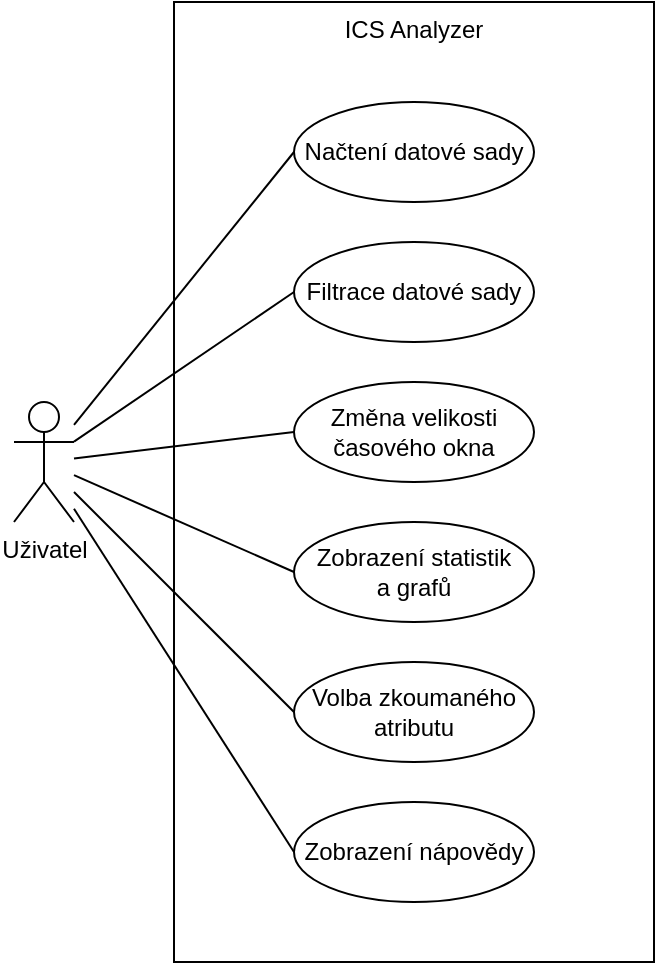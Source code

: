 <mxfile version="17.5.0" type="device"><diagram id="olPqPBqBbNQ2o-mA3pHv" name="Page-1"><mxGraphModel dx="1003" dy="563" grid="1" gridSize="10" guides="1" tooltips="1" connect="1" arrows="1" fold="1" page="1" pageScale="1" pageWidth="583" pageHeight="827" math="0" shadow="0"><root><mxCell id="0"/><mxCell id="1" parent="0"/><mxCell id="Dd02gJ8-M3cZP9N8tnVy-20" value="&lt;div&gt;ICS Analyzer&lt;/div&gt;" style="rounded=0;whiteSpace=wrap;html=1;verticalAlign=top;fillColor=none;" vertex="1" parent="1"><mxGeometry x="120" y="50" width="240" height="480" as="geometry"/></mxCell><mxCell id="Dd02gJ8-M3cZP9N8tnVy-10" style="rounded=0;orthogonalLoop=1;jettySize=auto;html=1;entryX=0;entryY=0.5;entryDx=0;entryDy=0;endArrow=none;endFill=0;" edge="1" parent="1" source="Dd02gJ8-M3cZP9N8tnVy-2" target="Dd02gJ8-M3cZP9N8tnVy-8"><mxGeometry relative="1" as="geometry"/></mxCell><mxCell id="Dd02gJ8-M3cZP9N8tnVy-11" style="edgeStyle=none;rounded=0;orthogonalLoop=1;jettySize=auto;html=1;entryX=0;entryY=0.5;entryDx=0;entryDy=0;endArrow=none;endFill=0;" edge="1" parent="1" source="Dd02gJ8-M3cZP9N8tnVy-2" target="Dd02gJ8-M3cZP9N8tnVy-7"><mxGeometry relative="1" as="geometry"/></mxCell><mxCell id="Dd02gJ8-M3cZP9N8tnVy-12" style="edgeStyle=none;rounded=0;orthogonalLoop=1;jettySize=auto;html=1;entryX=0;entryY=0.5;entryDx=0;entryDy=0;endArrow=none;endFill=0;" edge="1" parent="1" source="Dd02gJ8-M3cZP9N8tnVy-2" target="Dd02gJ8-M3cZP9N8tnVy-6"><mxGeometry relative="1" as="geometry"/></mxCell><mxCell id="Dd02gJ8-M3cZP9N8tnVy-13" style="edgeStyle=none;rounded=0;orthogonalLoop=1;jettySize=auto;html=1;entryX=0;entryY=0.5;entryDx=0;entryDy=0;endArrow=none;endFill=0;" edge="1" parent="1" source="Dd02gJ8-M3cZP9N8tnVy-2" target="Dd02gJ8-M3cZP9N8tnVy-5"><mxGeometry relative="1" as="geometry"/></mxCell><mxCell id="Dd02gJ8-M3cZP9N8tnVy-15" style="edgeStyle=none;rounded=0;orthogonalLoop=1;jettySize=auto;html=1;entryX=0;entryY=0.5;entryDx=0;entryDy=0;endArrow=none;endFill=0;" edge="1" parent="1" source="Dd02gJ8-M3cZP9N8tnVy-2" target="Dd02gJ8-M3cZP9N8tnVy-14"><mxGeometry relative="1" as="geometry"/></mxCell><mxCell id="Dd02gJ8-M3cZP9N8tnVy-18" style="edgeStyle=none;rounded=0;orthogonalLoop=1;jettySize=auto;html=1;entryX=0;entryY=0.5;entryDx=0;entryDy=0;endArrow=none;endFill=0;" edge="1" parent="1" source="Dd02gJ8-M3cZP9N8tnVy-2" target="Dd02gJ8-M3cZP9N8tnVy-17"><mxGeometry relative="1" as="geometry"/></mxCell><mxCell id="Dd02gJ8-M3cZP9N8tnVy-2" value="&lt;div&gt;Uživatel&lt;/div&gt;" style="shape=umlActor;verticalLabelPosition=bottom;verticalAlign=top;html=1;outlineConnect=0;" vertex="1" parent="1"><mxGeometry x="40" y="250" width="30" height="60" as="geometry"/></mxCell><mxCell id="Dd02gJ8-M3cZP9N8tnVy-5" value="Načtení datové sady" style="ellipse;whiteSpace=wrap;html=1;" vertex="1" parent="1"><mxGeometry x="180" y="100" width="120" height="50" as="geometry"/></mxCell><mxCell id="Dd02gJ8-M3cZP9N8tnVy-6" value="Filtrace datové sady" style="ellipse;whiteSpace=wrap;html=1;" vertex="1" parent="1"><mxGeometry x="180" y="170" width="120" height="50" as="geometry"/></mxCell><mxCell id="Dd02gJ8-M3cZP9N8tnVy-7" value="&lt;div&gt;Změna velikosti&lt;/div&gt;&lt;div&gt;časového okna&lt;br&gt;&lt;/div&gt;" style="ellipse;whiteSpace=wrap;html=1;" vertex="1" parent="1"><mxGeometry x="180" y="240" width="120" height="50" as="geometry"/></mxCell><mxCell id="Dd02gJ8-M3cZP9N8tnVy-8" value="&lt;div&gt;Zobrazení nápovědy&lt;/div&gt;" style="ellipse;whiteSpace=wrap;html=1;" vertex="1" parent="1"><mxGeometry x="180" y="450" width="120" height="50" as="geometry"/></mxCell><mxCell id="Dd02gJ8-M3cZP9N8tnVy-14" value="&lt;div&gt;Zobrazení statistik&lt;/div&gt;&lt;div&gt;a grafů&lt;br&gt;&lt;/div&gt;" style="ellipse;whiteSpace=wrap;html=1;" vertex="1" parent="1"><mxGeometry x="180" y="310" width="120" height="50" as="geometry"/></mxCell><mxCell id="Dd02gJ8-M3cZP9N8tnVy-17" value="&lt;div&gt;Volba zkoumaného&lt;/div&gt;&lt;div&gt;atributu&lt;br&gt;&lt;/div&gt;" style="ellipse;whiteSpace=wrap;html=1;" vertex="1" parent="1"><mxGeometry x="180" y="380" width="120" height="50" as="geometry"/></mxCell></root></mxGraphModel></diagram></mxfile>